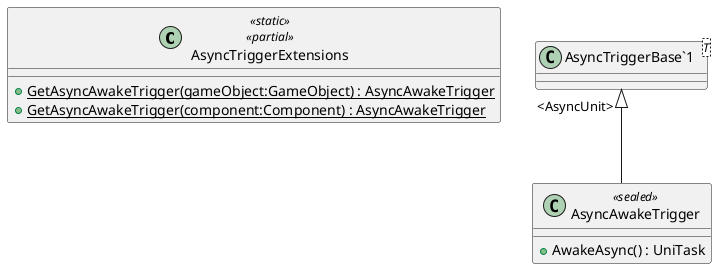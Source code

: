 @startuml
class AsyncTriggerExtensions <<static>> <<partial>> {
    + {static} GetAsyncAwakeTrigger(gameObject:GameObject) : AsyncAwakeTrigger
    + {static} GetAsyncAwakeTrigger(component:Component) : AsyncAwakeTrigger
}
class AsyncAwakeTrigger <<sealed>> {
    + AwakeAsync() : UniTask
}
class "AsyncTriggerBase`1"<T> {
}
"AsyncTriggerBase`1" "<AsyncUnit>" <|-- AsyncAwakeTrigger
@enduml
